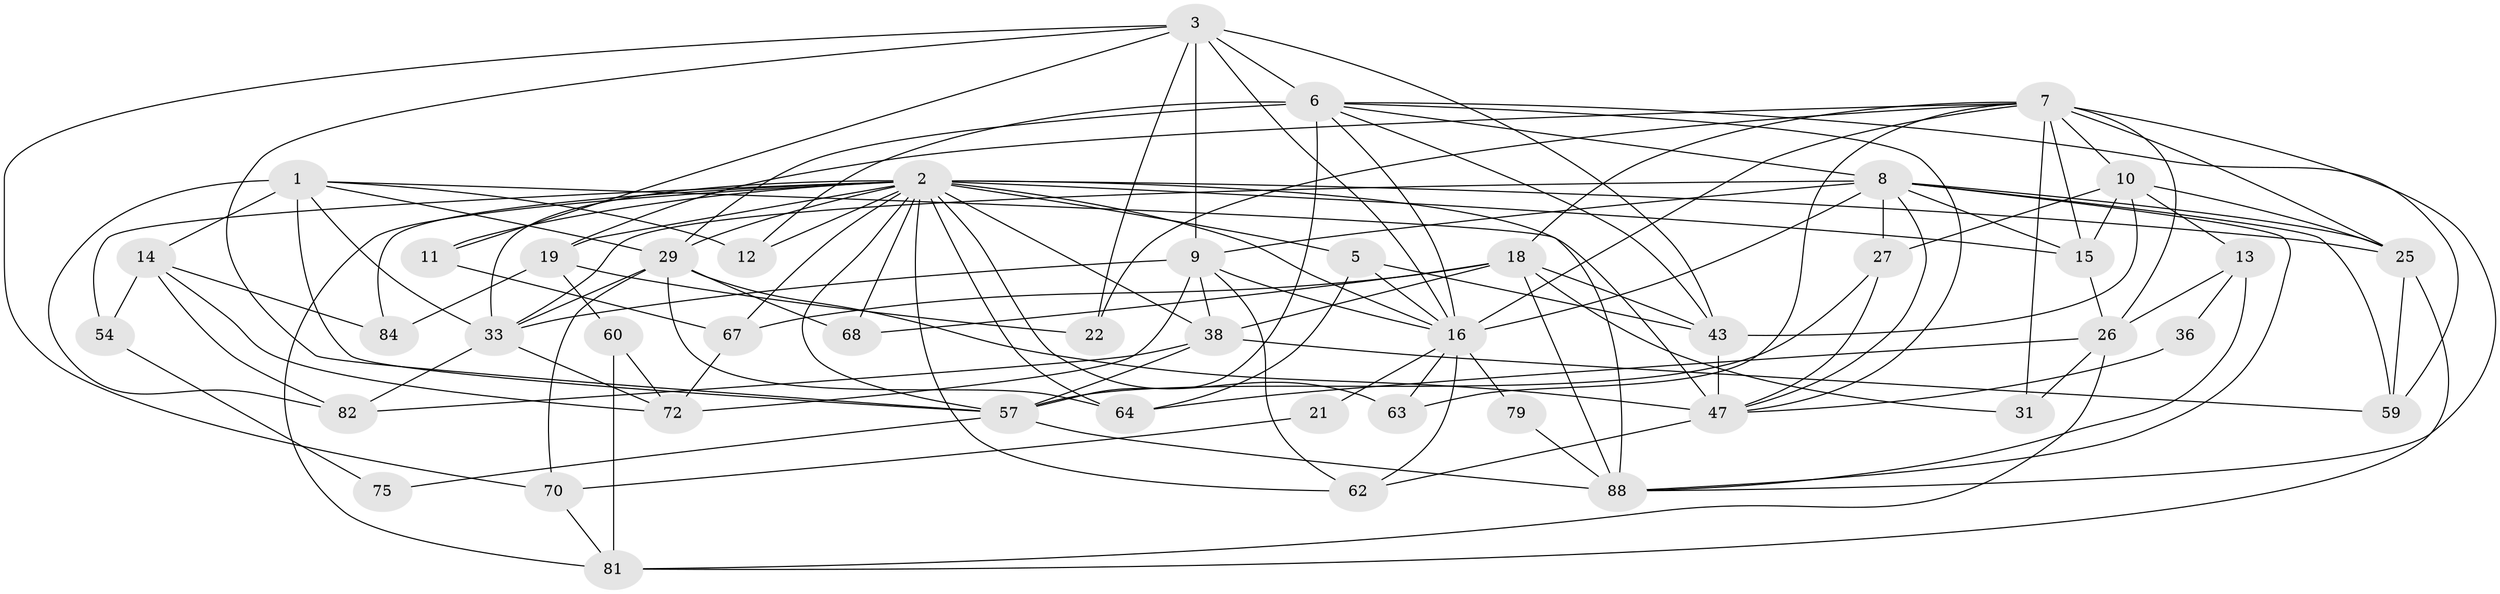 // original degree distribution, {4: 0.43010752688172044, 8: 0.021505376344086023, 5: 0.16129032258064516, 3: 0.24731182795698925, 6: 0.043010752688172046, 2: 0.07526881720430108, 7: 0.021505376344086023}
// Generated by graph-tools (version 1.1) at 2025/15/03/09/25 04:15:15]
// undirected, 46 vertices, 127 edges
graph export_dot {
graph [start="1"]
  node [color=gray90,style=filled];
  1 [super="+24"];
  2 [super="+90+37+4+85"];
  3 [super="+28"];
  5;
  6 [super="+20"];
  7 [super="+32+65"];
  8 [super="+77+61"];
  9 [super="+80+23"];
  10 [super="+41"];
  11;
  12;
  13;
  14;
  15 [super="+40"];
  16 [super="+35"];
  18 [super="+56"];
  19 [super="+71"];
  21;
  22;
  25 [super="+30"];
  26 [super="+49"];
  27;
  29 [super="+46"];
  31;
  33 [super="+39+78"];
  36;
  38 [super="+69"];
  43 [super="+52"];
  47 [super="+51+58"];
  54;
  57 [super="+74"];
  59 [super="+89"];
  60;
  62 [super="+76"];
  63;
  64;
  67;
  68;
  70;
  72 [super="+83"];
  75;
  79;
  81;
  82;
  84;
  88;
  1 -- 82 [weight=2];
  1 -- 57;
  1 -- 33;
  1 -- 88;
  1 -- 12;
  1 -- 14;
  1 -- 29;
  2 -- 64;
  2 -- 54;
  2 -- 84;
  2 -- 81;
  2 -- 19;
  2 -- 5;
  2 -- 62;
  2 -- 68;
  2 -- 12;
  2 -- 57;
  2 -- 29;
  2 -- 25;
  2 -- 63;
  2 -- 67;
  2 -- 11;
  2 -- 38 [weight=2];
  2 -- 15;
  2 -- 16;
  2 -- 33;
  2 -- 47 [weight=2];
  3 -- 16;
  3 -- 22;
  3 -- 70;
  3 -- 9;
  3 -- 11;
  3 -- 43;
  3 -- 57;
  3 -- 6 [weight=2];
  5 -- 64;
  5 -- 43;
  5 -- 16;
  6 -- 47;
  6 -- 16;
  6 -- 8;
  6 -- 43;
  6 -- 12;
  6 -- 57;
  6 -- 59;
  6 -- 29 [weight=2];
  7 -- 19;
  7 -- 25 [weight=2];
  7 -- 15;
  7 -- 18;
  7 -- 26 [weight=2];
  7 -- 22;
  7 -- 88;
  7 -- 10;
  7 -- 63;
  7 -- 31;
  7 -- 16 [weight=2];
  8 -- 88;
  8 -- 27;
  8 -- 47;
  8 -- 16 [weight=2];
  8 -- 33;
  8 -- 9;
  8 -- 59;
  8 -- 25;
  8 -- 15;
  9 -- 16;
  9 -- 72;
  9 -- 62;
  9 -- 38;
  9 -- 33;
  10 -- 15;
  10 -- 43;
  10 -- 25;
  10 -- 27;
  10 -- 13;
  11 -- 67;
  13 -- 88;
  13 -- 36;
  13 -- 26;
  14 -- 54;
  14 -- 82;
  14 -- 84;
  14 -- 72;
  15 -- 26;
  16 -- 79;
  16 -- 21;
  16 -- 63;
  16 -- 62;
  18 -- 43;
  18 -- 88;
  18 -- 67;
  18 -- 68;
  18 -- 38;
  18 -- 31;
  19 -- 22;
  19 -- 60;
  19 -- 84;
  21 -- 70;
  25 -- 81;
  25 -- 59;
  26 -- 64;
  26 -- 31;
  26 -- 81;
  27 -- 57;
  27 -- 47;
  29 -- 64;
  29 -- 70;
  29 -- 33;
  29 -- 68;
  29 -- 47;
  33 -- 82;
  33 -- 72;
  36 -- 47;
  38 -- 59;
  38 -- 57;
  38 -- 82;
  43 -- 47;
  47 -- 62;
  54 -- 75;
  57 -- 88;
  57 -- 75;
  60 -- 81;
  60 -- 72;
  67 -- 72;
  70 -- 81;
  79 -- 88;
}
